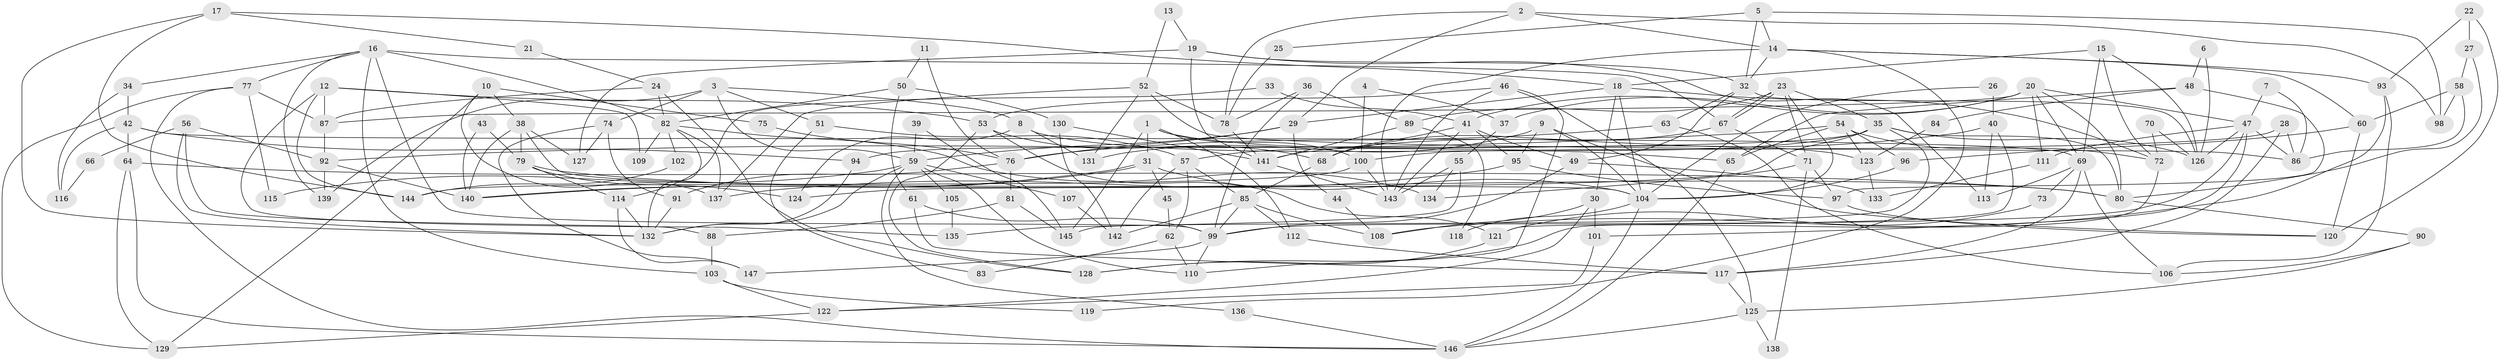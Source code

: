 // coarse degree distribution, {7: 0.13513513513513514, 4: 0.24324324324324326, 8: 0.04054054054054054, 5: 0.20270270270270271, 3: 0.08108108108108109, 11: 0.02702702702702703, 6: 0.17567567567567569, 2: 0.02702702702702703, 10: 0.04054054054054054, 9: 0.013513513513513514, 12: 0.013513513513513514}
// Generated by graph-tools (version 1.1) at 2025/37/03/04/25 23:37:15]
// undirected, 147 vertices, 294 edges
graph export_dot {
  node [color=gray90,style=filled];
  1;
  2;
  3;
  4;
  5;
  6;
  7;
  8;
  9;
  10;
  11;
  12;
  13;
  14;
  15;
  16;
  17;
  18;
  19;
  20;
  21;
  22;
  23;
  24;
  25;
  26;
  27;
  28;
  29;
  30;
  31;
  32;
  33;
  34;
  35;
  36;
  37;
  38;
  39;
  40;
  41;
  42;
  43;
  44;
  45;
  46;
  47;
  48;
  49;
  50;
  51;
  52;
  53;
  54;
  55;
  56;
  57;
  58;
  59;
  60;
  61;
  62;
  63;
  64;
  65;
  66;
  67;
  68;
  69;
  70;
  71;
  72;
  73;
  74;
  75;
  76;
  77;
  78;
  79;
  80;
  81;
  82;
  83;
  84;
  85;
  86;
  87;
  88;
  89;
  90;
  91;
  92;
  93;
  94;
  95;
  96;
  97;
  98;
  99;
  100;
  101;
  102;
  103;
  104;
  105;
  106;
  107;
  108;
  109;
  110;
  111;
  112;
  113;
  114;
  115;
  116;
  117;
  118;
  119;
  120;
  121;
  122;
  123;
  124;
  125;
  126;
  127;
  128;
  129;
  130;
  131;
  132;
  133;
  134;
  135;
  136;
  137;
  138;
  139;
  140;
  141;
  142;
  143;
  144;
  145;
  146;
  147;
  1 -- 31;
  1 -- 100;
  1 -- 112;
  1 -- 123;
  1 -- 145;
  2 -- 14;
  2 -- 98;
  2 -- 29;
  2 -- 78;
  3 -- 8;
  3 -- 59;
  3 -- 51;
  3 -- 74;
  3 -- 139;
  4 -- 37;
  4 -- 100;
  5 -- 14;
  5 -- 32;
  5 -- 25;
  5 -- 98;
  6 -- 126;
  6 -- 48;
  7 -- 86;
  7 -- 47;
  8 -- 124;
  8 -- 65;
  8 -- 131;
  9 -- 120;
  9 -- 95;
  9 -- 104;
  9 -- 131;
  10 -- 129;
  10 -- 38;
  10 -- 75;
  10 -- 137;
  11 -- 50;
  11 -- 76;
  12 -- 53;
  12 -- 87;
  12 -- 109;
  12 -- 135;
  12 -- 144;
  13 -- 52;
  13 -- 19;
  14 -- 60;
  14 -- 93;
  14 -- 32;
  14 -- 119;
  14 -- 143;
  15 -- 126;
  15 -- 69;
  15 -- 18;
  15 -- 72;
  16 -- 139;
  16 -- 67;
  16 -- 34;
  16 -- 77;
  16 -- 82;
  16 -- 99;
  16 -- 103;
  17 -- 18;
  17 -- 144;
  17 -- 21;
  17 -- 132;
  18 -- 104;
  18 -- 29;
  18 -- 30;
  18 -- 72;
  19 -- 141;
  19 -- 32;
  19 -- 113;
  19 -- 127;
  20 -- 69;
  20 -- 80;
  20 -- 37;
  20 -- 41;
  20 -- 47;
  20 -- 87;
  20 -- 111;
  21 -- 24;
  22 -- 120;
  22 -- 93;
  22 -- 27;
  23 -- 35;
  23 -- 67;
  23 -- 67;
  23 -- 71;
  23 -- 89;
  23 -- 104;
  24 -- 82;
  24 -- 87;
  24 -- 128;
  25 -- 78;
  26 -- 104;
  26 -- 40;
  27 -- 80;
  27 -- 58;
  28 -- 117;
  28 -- 86;
  28 -- 100;
  29 -- 44;
  29 -- 59;
  29 -- 76;
  30 -- 101;
  30 -- 108;
  30 -- 122;
  31 -- 104;
  31 -- 140;
  31 -- 140;
  31 -- 45;
  32 -- 126;
  32 -- 49;
  32 -- 63;
  33 -- 114;
  33 -- 41;
  34 -- 42;
  34 -- 116;
  35 -- 94;
  35 -- 80;
  35 -- 57;
  35 -- 124;
  35 -- 126;
  35 -- 145;
  36 -- 89;
  36 -- 99;
  36 -- 78;
  37 -- 55;
  38 -- 127;
  38 -- 104;
  38 -- 79;
  38 -- 140;
  39 -- 145;
  39 -- 59;
  40 -- 121;
  40 -- 141;
  40 -- 113;
  41 -- 68;
  41 -- 49;
  41 -- 95;
  41 -- 143;
  42 -- 69;
  42 -- 64;
  42 -- 94;
  42 -- 116;
  43 -- 140;
  43 -- 79;
  44 -- 108;
  45 -- 62;
  46 -- 110;
  46 -- 143;
  46 -- 53;
  46 -- 125;
  47 -- 99;
  47 -- 86;
  47 -- 101;
  47 -- 111;
  47 -- 126;
  48 -- 65;
  48 -- 97;
  48 -- 84;
  49 -- 99;
  49 -- 133;
  50 -- 61;
  50 -- 82;
  50 -- 130;
  51 -- 57;
  51 -- 83;
  52 -- 78;
  52 -- 131;
  52 -- 86;
  52 -- 137;
  53 -- 128;
  53 -- 68;
  53 -- 121;
  54 -- 123;
  54 -- 72;
  54 -- 65;
  54 -- 92;
  54 -- 96;
  55 -- 134;
  55 -- 143;
  55 -- 135;
  56 -- 92;
  56 -- 132;
  56 -- 66;
  56 -- 88;
  57 -- 142;
  57 -- 62;
  57 -- 85;
  58 -- 86;
  58 -- 60;
  58 -- 98;
  59 -- 132;
  59 -- 105;
  59 -- 107;
  59 -- 110;
  59 -- 115;
  59 -- 136;
  60 -- 96;
  60 -- 120;
  61 -- 117;
  61 -- 99;
  62 -- 110;
  62 -- 83;
  63 -- 106;
  63 -- 76;
  64 -- 129;
  64 -- 146;
  64 -- 80;
  65 -- 146;
  66 -- 116;
  67 -- 68;
  67 -- 71;
  68 -- 85;
  69 -- 113;
  69 -- 117;
  69 -- 73;
  69 -- 106;
  70 -- 126;
  70 -- 72;
  71 -- 97;
  71 -- 134;
  71 -- 138;
  72 -- 128;
  73 -- 121;
  74 -- 91;
  74 -- 127;
  74 -- 147;
  75 -- 76;
  76 -- 81;
  76 -- 91;
  77 -- 87;
  77 -- 115;
  77 -- 129;
  77 -- 146;
  78 -- 141;
  79 -- 114;
  79 -- 80;
  79 -- 124;
  80 -- 90;
  81 -- 145;
  81 -- 88;
  82 -- 137;
  82 -- 102;
  82 -- 109;
  82 -- 132;
  82 -- 134;
  84 -- 123;
  85 -- 99;
  85 -- 108;
  85 -- 112;
  85 -- 142;
  87 -- 92;
  88 -- 103;
  89 -- 141;
  89 -- 118;
  90 -- 125;
  90 -- 106;
  91 -- 132;
  92 -- 140;
  92 -- 139;
  93 -- 106;
  93 -- 108;
  94 -- 132;
  95 -- 137;
  95 -- 97;
  96 -- 104;
  97 -- 120;
  99 -- 110;
  99 -- 147;
  100 -- 143;
  100 -- 144;
  101 -- 122;
  102 -- 144;
  103 -- 119;
  103 -- 122;
  104 -- 118;
  104 -- 146;
  105 -- 135;
  107 -- 142;
  111 -- 133;
  112 -- 117;
  114 -- 147;
  114 -- 132;
  117 -- 125;
  121 -- 128;
  122 -- 129;
  123 -- 133;
  125 -- 146;
  125 -- 138;
  130 -- 141;
  130 -- 142;
  136 -- 146;
  141 -- 143;
}
